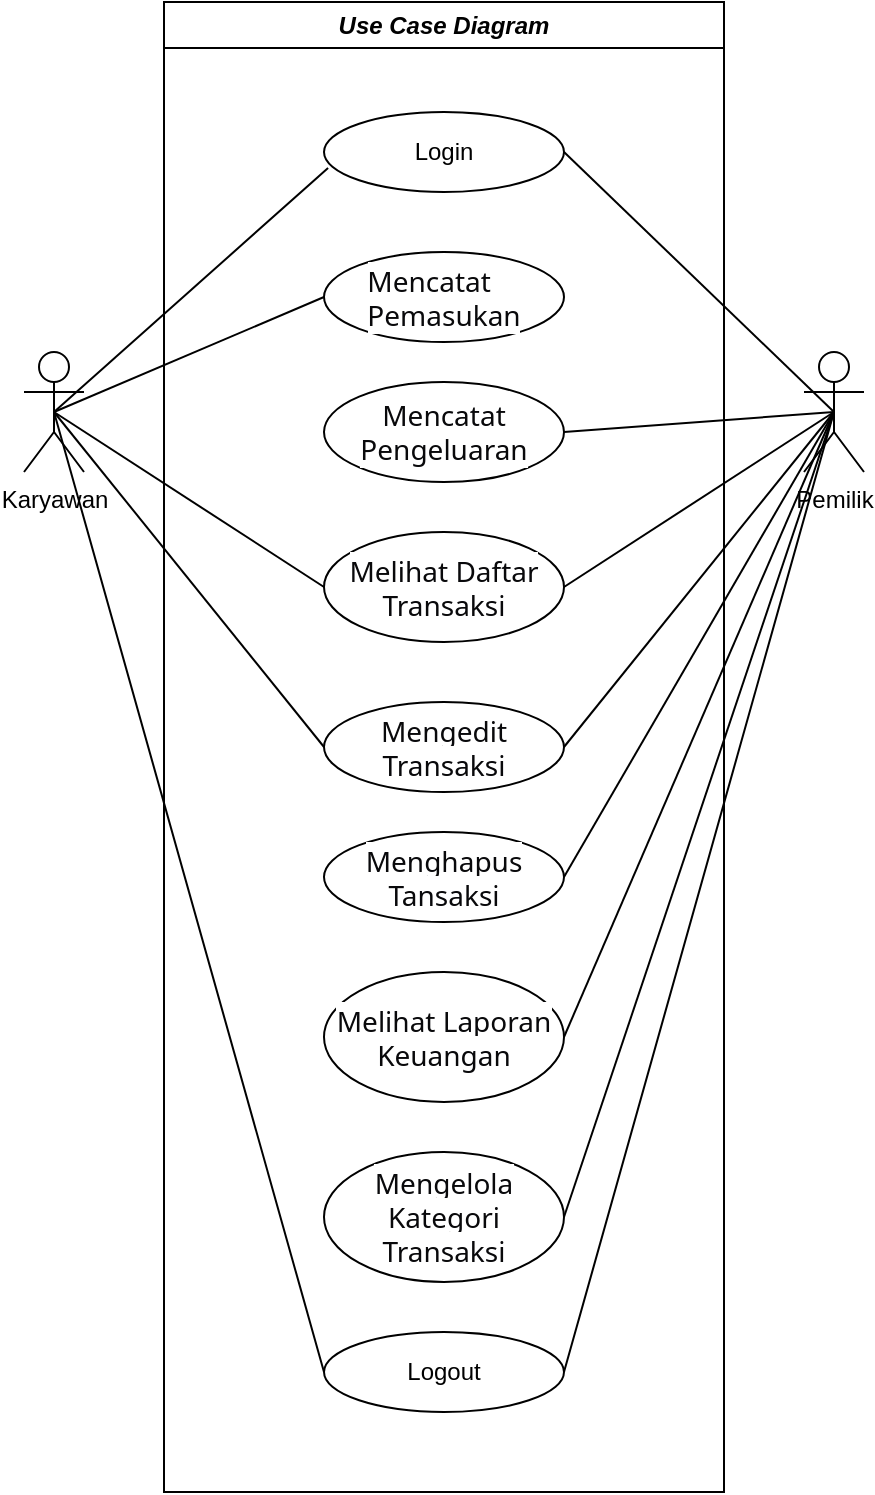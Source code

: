 <mxfile version="26.2.15" pages="2">
  <diagram name="Use Case" id="-Ouxz08pKRJPmLthxf09">
    <mxGraphModel dx="1426" dy="824" grid="1" gridSize="10" guides="1" tooltips="1" connect="1" arrows="1" fold="1" page="1" pageScale="1" pageWidth="850" pageHeight="1100" math="0" shadow="0">
      <root>
        <mxCell id="0" />
        <mxCell id="1" parent="0" />
        <mxCell id="-CIsHNdacfX2C-PG1zb3-10" style="rounded=0;orthogonalLoop=1;jettySize=auto;html=1;exitX=0.5;exitY=0.5;exitDx=0;exitDy=0;exitPerimeter=0;entryX=1;entryY=0.5;entryDx=0;entryDy=0;endArrow=none;startFill=0;" parent="1" source="-CIsHNdacfX2C-PG1zb3-1" target="-CIsHNdacfX2C-PG1zb3-4" edge="1">
          <mxGeometry relative="1" as="geometry" />
        </mxCell>
        <mxCell id="-CIsHNdacfX2C-PG1zb3-12" style="rounded=0;orthogonalLoop=1;jettySize=auto;html=1;exitX=0.5;exitY=0.5;exitDx=0;exitDy=0;exitPerimeter=0;entryX=1;entryY=0.5;entryDx=0;entryDy=0;endArrow=none;startFill=0;" parent="1" source="-CIsHNdacfX2C-PG1zb3-1" target="-CIsHNdacfX2C-PG1zb3-6" edge="1">
          <mxGeometry relative="1" as="geometry" />
        </mxCell>
        <mxCell id="-CIsHNdacfX2C-PG1zb3-14" style="rounded=0;orthogonalLoop=1;jettySize=auto;html=1;exitX=0.5;exitY=0.5;exitDx=0;exitDy=0;exitPerimeter=0;entryX=1;entryY=0.5;entryDx=0;entryDy=0;endArrow=none;startFill=0;" parent="1" source="-CIsHNdacfX2C-PG1zb3-1" target="-CIsHNdacfX2C-PG1zb3-7" edge="1">
          <mxGeometry relative="1" as="geometry" />
        </mxCell>
        <mxCell id="-CIsHNdacfX2C-PG1zb3-15" style="rounded=0;orthogonalLoop=1;jettySize=auto;html=1;exitX=0.5;exitY=0.5;exitDx=0;exitDy=0;exitPerimeter=0;entryX=1;entryY=0.5;entryDx=0;entryDy=0;endArrow=none;startFill=0;" parent="1" source="-CIsHNdacfX2C-PG1zb3-1" target="-CIsHNdacfX2C-PG1zb3-8" edge="1">
          <mxGeometry relative="1" as="geometry" />
        </mxCell>
        <mxCell id="Gt93a6rZ0JLYMfrSo-Wk-1" style="rounded=0;orthogonalLoop=1;jettySize=auto;html=1;exitX=0.5;exitY=0.5;exitDx=0;exitDy=0;exitPerimeter=0;entryX=1;entryY=0.5;entryDx=0;entryDy=0;endArrow=none;startFill=0;" edge="1" parent="1" source="-CIsHNdacfX2C-PG1zb3-1" target="rDdpRKm8MzPnryCLPahQ-2">
          <mxGeometry relative="1" as="geometry" />
        </mxCell>
        <mxCell id="Gt93a6rZ0JLYMfrSo-Wk-2" style="rounded=0;orthogonalLoop=1;jettySize=auto;html=1;exitX=0.5;exitY=0.5;exitDx=0;exitDy=0;exitPerimeter=0;entryX=1;entryY=0.5;entryDx=0;entryDy=0;endArrow=none;startFill=0;" edge="1" parent="1" source="-CIsHNdacfX2C-PG1zb3-1" target="rDdpRKm8MzPnryCLPahQ-3">
          <mxGeometry relative="1" as="geometry" />
        </mxCell>
        <mxCell id="Gt93a6rZ0JLYMfrSo-Wk-3" style="rounded=0;orthogonalLoop=1;jettySize=auto;html=1;exitX=0.5;exitY=0.5;exitDx=0;exitDy=0;exitPerimeter=0;entryX=1;entryY=0.5;entryDx=0;entryDy=0;endArrow=none;startFill=0;" edge="1" parent="1" source="-CIsHNdacfX2C-PG1zb3-1" target="rDdpRKm8MzPnryCLPahQ-5">
          <mxGeometry relative="1" as="geometry" />
        </mxCell>
        <mxCell id="Gt93a6rZ0JLYMfrSo-Wk-5" style="rounded=0;orthogonalLoop=1;jettySize=auto;html=1;exitX=0.5;exitY=0.5;exitDx=0;exitDy=0;exitPerimeter=0;entryX=1;entryY=0.5;entryDx=0;entryDy=0;endArrow=none;startFill=0;" edge="1" parent="1" source="-CIsHNdacfX2C-PG1zb3-1" target="rDdpRKm8MzPnryCLPahQ-1">
          <mxGeometry relative="1" as="geometry" />
        </mxCell>
        <mxCell id="-CIsHNdacfX2C-PG1zb3-1" value="Pemilik" style="shape=umlActor;verticalLabelPosition=bottom;verticalAlign=top;html=1;outlineConnect=0;" parent="1" vertex="1">
          <mxGeometry x="560" y="230" width="30" height="60" as="geometry" />
        </mxCell>
        <mxCell id="-CIsHNdacfX2C-PG1zb3-11" style="rounded=0;orthogonalLoop=1;jettySize=auto;html=1;exitX=0.5;exitY=0.5;exitDx=0;exitDy=0;exitPerimeter=0;entryX=0;entryY=0.5;entryDx=0;entryDy=0;endArrow=none;startFill=0;" parent="1" source="-CIsHNdacfX2C-PG1zb3-3" target="-CIsHNdacfX2C-PG1zb3-5" edge="1">
          <mxGeometry relative="1" as="geometry" />
        </mxCell>
        <mxCell id="-CIsHNdacfX2C-PG1zb3-13" style="rounded=0;orthogonalLoop=1;jettySize=auto;html=1;exitX=0.5;exitY=0.5;exitDx=0;exitDy=0;exitPerimeter=0;entryX=0;entryY=0.5;entryDx=0;entryDy=0;endArrow=none;startFill=0;" parent="1" source="-CIsHNdacfX2C-PG1zb3-3" target="-CIsHNdacfX2C-PG1zb3-7" edge="1">
          <mxGeometry relative="1" as="geometry" />
        </mxCell>
        <mxCell id="-CIsHNdacfX2C-PG1zb3-16" style="rounded=0;orthogonalLoop=1;jettySize=auto;html=1;exitX=0.5;exitY=0.5;exitDx=0;exitDy=0;exitPerimeter=0;entryX=0;entryY=0.5;entryDx=0;entryDy=0;endArrow=none;startFill=0;" parent="1" source="-CIsHNdacfX2C-PG1zb3-3" target="-CIsHNdacfX2C-PG1zb3-8" edge="1">
          <mxGeometry relative="1" as="geometry" />
        </mxCell>
        <mxCell id="Gt93a6rZ0JLYMfrSo-Wk-4" style="rounded=0;orthogonalLoop=1;jettySize=auto;html=1;exitX=0.5;exitY=0.5;exitDx=0;exitDy=0;exitPerimeter=0;entryX=0;entryY=0.5;entryDx=0;entryDy=0;endArrow=none;startFill=0;" edge="1" parent="1" source="-CIsHNdacfX2C-PG1zb3-3" target="rDdpRKm8MzPnryCLPahQ-5">
          <mxGeometry relative="1" as="geometry" />
        </mxCell>
        <mxCell id="-CIsHNdacfX2C-PG1zb3-3" value="Karyawan" style="shape=umlActor;verticalLabelPosition=bottom;verticalAlign=top;html=1;outlineConnect=0;" parent="1" vertex="1">
          <mxGeometry x="170" y="230" width="30" height="60" as="geometry" />
        </mxCell>
        <mxCell id="-CIsHNdacfX2C-PG1zb3-9" style="rounded=0;orthogonalLoop=1;jettySize=auto;html=1;exitX=0.5;exitY=0.5;exitDx=0;exitDy=0;exitPerimeter=0;entryX=0.017;entryY=0.7;entryDx=0;entryDy=0;entryPerimeter=0;endArrow=none;startFill=0;" parent="1" source="-CIsHNdacfX2C-PG1zb3-3" target="-CIsHNdacfX2C-PG1zb3-4" edge="1">
          <mxGeometry relative="1" as="geometry" />
        </mxCell>
        <mxCell id="-CIsHNdacfX2C-PG1zb3-18" value="&lt;i&gt;Use Case Diagram&lt;/i&gt;" style="swimlane;whiteSpace=wrap;html=1;" parent="1" vertex="1">
          <mxGeometry x="240" y="55" width="280" height="745" as="geometry" />
        </mxCell>
        <mxCell id="-CIsHNdacfX2C-PG1zb3-4" value="Login" style="ellipse;whiteSpace=wrap;html=1;" parent="-CIsHNdacfX2C-PG1zb3-18" vertex="1">
          <mxGeometry x="80" y="55" width="120" height="40" as="geometry" />
        </mxCell>
        <mxCell id="-CIsHNdacfX2C-PG1zb3-5" value="&lt;div style=&quot;text-align: start;&quot;&gt;&lt;font face=&quot;__Inter_d65c78, __Inter_Fallback_d65c78, ui-sans-serif, system-ui, sans-serif, Apple Color Emoji, Segoe UI Emoji, Segoe UI Symbol, Noto Color Emoji&quot; color=&quot;#09090b&quot;&gt;&lt;span style=&quot;font-size: 14px; text-wrap-mode: nowrap; background-color: rgb(255, 255, 255);&quot;&gt;Mencatat&lt;/span&gt;&lt;/font&gt;&lt;/div&gt;&lt;div style=&quot;text-align: start;&quot;&gt;&lt;font face=&quot;__Inter_d65c78, __Inter_Fallback_d65c78, ui-sans-serif, system-ui, sans-serif, Apple Color Emoji, Segoe UI Emoji, Segoe UI Symbol, Noto Color Emoji&quot; color=&quot;#09090b&quot;&gt;&lt;span style=&quot;font-size: 14px; text-wrap-mode: nowrap; background-color: rgb(255, 255, 255);&quot;&gt;Pemasukan&lt;/span&gt;&lt;/font&gt;&lt;/div&gt;" style="ellipse;whiteSpace=wrap;html=1;" parent="-CIsHNdacfX2C-PG1zb3-18" vertex="1">
          <mxGeometry x="80" y="125" width="120" height="45" as="geometry" />
        </mxCell>
        <mxCell id="-CIsHNdacfX2C-PG1zb3-7" value="&lt;span style=&quot;color: rgb(9, 9, 11); font-family: __Inter_d65c78, __Inter_Fallback_d65c78, ui-sans-serif, system-ui, sans-serif, &amp;quot;Apple Color Emoji&amp;quot;, &amp;quot;Segoe UI Emoji&amp;quot;, &amp;quot;Segoe UI Symbol&amp;quot;, &amp;quot;Noto Color Emoji&amp;quot;; font-size: 14px; text-align: start; text-wrap-mode: nowrap; background-color: rgb(255, 255, 255);&quot;&gt;Melihat Daftar&lt;/span&gt;&lt;div&gt;&lt;span style=&quot;color: rgb(9, 9, 11); font-family: __Inter_d65c78, __Inter_Fallback_d65c78, ui-sans-serif, system-ui, sans-serif, &amp;quot;Apple Color Emoji&amp;quot;, &amp;quot;Segoe UI Emoji&amp;quot;, &amp;quot;Segoe UI Symbol&amp;quot;, &amp;quot;Noto Color Emoji&amp;quot;; font-size: 14px; text-align: start; text-wrap-mode: nowrap; background-color: rgb(255, 255, 255);&quot;&gt;Transaksi&lt;/span&gt;&lt;/div&gt;" style="ellipse;whiteSpace=wrap;html=1;" parent="-CIsHNdacfX2C-PG1zb3-18" vertex="1">
          <mxGeometry x="80" y="265" width="120" height="55" as="geometry" />
        </mxCell>
        <mxCell id="-CIsHNdacfX2C-PG1zb3-6" value="&lt;span style=&quot;color: rgb(9, 9, 11); font-family: __Inter_d65c78, __Inter_Fallback_d65c78, ui-sans-serif, system-ui, sans-serif, &amp;quot;Apple Color Emoji&amp;quot;, &amp;quot;Segoe UI Emoji&amp;quot;, &amp;quot;Segoe UI Symbol&amp;quot;, &amp;quot;Noto Color Emoji&amp;quot;; font-size: 14px; text-align: start; text-wrap-mode: nowrap; background-color: rgb(255, 255, 255);&quot;&gt;Mencatat&lt;/span&gt;&lt;div&gt;&lt;span style=&quot;color: rgb(9, 9, 11); font-family: __Inter_d65c78, __Inter_Fallback_d65c78, ui-sans-serif, system-ui, sans-serif, &amp;quot;Apple Color Emoji&amp;quot;, &amp;quot;Segoe UI Emoji&amp;quot;, &amp;quot;Segoe UI Symbol&amp;quot;, &amp;quot;Noto Color Emoji&amp;quot;; font-size: 14px; text-align: start; text-wrap-mode: nowrap; background-color: rgb(255, 255, 255);&quot;&gt;Pengeluaran&lt;/span&gt;&lt;/div&gt;" style="ellipse;whiteSpace=wrap;html=1;" parent="-CIsHNdacfX2C-PG1zb3-18" vertex="1">
          <mxGeometry x="80" y="190" width="120" height="50" as="geometry" />
        </mxCell>
        <mxCell id="-CIsHNdacfX2C-PG1zb3-8" value="&lt;span style=&quot;color: rgb(9, 9, 11); font-family: __Inter_d65c78, __Inter_Fallback_d65c78, ui-sans-serif, system-ui, sans-serif, &amp;quot;Apple Color Emoji&amp;quot;, &amp;quot;Segoe UI Emoji&amp;quot;, &amp;quot;Segoe UI Symbol&amp;quot;, &amp;quot;Noto Color Emoji&amp;quot;; font-size: 14px; text-align: start; text-wrap-mode: nowrap; background-color: light-dark(#ffffff, var(--ge-dark-color, #121212));&quot;&gt;Mengedit&lt;/span&gt;&lt;div&gt;&lt;span style=&quot;color: rgb(9, 9, 11); font-family: __Inter_d65c78, __Inter_Fallback_d65c78, ui-sans-serif, system-ui, sans-serif, &amp;quot;Apple Color Emoji&amp;quot;, &amp;quot;Segoe UI Emoji&amp;quot;, &amp;quot;Segoe UI Symbol&amp;quot;, &amp;quot;Noto Color Emoji&amp;quot;; font-size: 14px; text-align: start; text-wrap-mode: nowrap; background-color: light-dark(#ffffff, var(--ge-dark-color, #121212));&quot;&gt;Transaksi&lt;/span&gt;&lt;/div&gt;" style="ellipse;whiteSpace=wrap;html=1;" parent="-CIsHNdacfX2C-PG1zb3-18" vertex="1">
          <mxGeometry x="80" y="350" width="120" height="45" as="geometry" />
        </mxCell>
        <mxCell id="rDdpRKm8MzPnryCLPahQ-1" value="&lt;div style=&quot;&quot;&gt;&lt;font face=&quot;__Inter_d65c78, __Inter_Fallback_d65c78, ui-sans-serif, system-ui, sans-serif, Apple Color Emoji, Segoe UI Emoji, Segoe UI Symbol, Noto Color Emoji&quot; color=&quot;#09090b&quot;&gt;&lt;span style=&quot;font-size: 14px; text-wrap-mode: nowrap; background-color: light-dark(#ffffff, var(--ge-dark-color, #121212));&quot;&gt;Menghapus&lt;/span&gt;&lt;/font&gt;&lt;/div&gt;&lt;div style=&quot;&quot;&gt;&lt;font face=&quot;__Inter_d65c78, __Inter_Fallback_d65c78, ui-sans-serif, system-ui, sans-serif, Apple Color Emoji, Segoe UI Emoji, Segoe UI Symbol, Noto Color Emoji&quot; color=&quot;#09090b&quot;&gt;&lt;span style=&quot;font-size: 14px; text-wrap-mode: nowrap; background-color: light-dark(#ffffff, var(--ge-dark-color, #121212));&quot;&gt;Tansaksi&lt;/span&gt;&lt;/font&gt;&lt;/div&gt;" style="ellipse;whiteSpace=wrap;html=1;align=center;" parent="-CIsHNdacfX2C-PG1zb3-18" vertex="1">
          <mxGeometry x="80" y="415" width="120" height="45" as="geometry" />
        </mxCell>
        <mxCell id="rDdpRKm8MzPnryCLPahQ-2" value="&lt;div style=&quot;&quot;&gt;&lt;font face=&quot;__Inter_d65c78, __Inter_Fallback_d65c78, ui-sans-serif, system-ui, sans-serif, Apple Color Emoji, Segoe UI Emoji, Segoe UI Symbol, Noto Color Emoji&quot; color=&quot;#09090b&quot;&gt;&lt;span style=&quot;font-size: 14px; text-wrap-mode: nowrap; background-color: light-dark(#ffffff, var(--ge-dark-color, #121212));&quot;&gt;Melihat Laporan&lt;/span&gt;&lt;/font&gt;&lt;/div&gt;&lt;div style=&quot;&quot;&gt;&lt;font face=&quot;__Inter_d65c78, __Inter_Fallback_d65c78, ui-sans-serif, system-ui, sans-serif, Apple Color Emoji, Segoe UI Emoji, Segoe UI Symbol, Noto Color Emoji&quot; color=&quot;#09090b&quot;&gt;&lt;span style=&quot;font-size: 14px; text-wrap-mode: nowrap; background-color: light-dark(#ffffff, var(--ge-dark-color, #121212));&quot;&gt;Keuangan&lt;/span&gt;&lt;/font&gt;&lt;/div&gt;" style="ellipse;whiteSpace=wrap;html=1;align=center;" parent="-CIsHNdacfX2C-PG1zb3-18" vertex="1">
          <mxGeometry x="80" y="485" width="120" height="65" as="geometry" />
        </mxCell>
        <mxCell id="rDdpRKm8MzPnryCLPahQ-3" value="&lt;font face=&quot;__Inter_d65c78, __Inter_Fallback_d65c78, ui-sans-serif, system-ui, sans-serif, Apple Color Emoji, Segoe UI Emoji, Segoe UI Symbol, Noto Color Emoji&quot; color=&quot;#09090b&quot;&gt;&lt;span style=&quot;font-size: 14px; text-wrap-mode: nowrap; background-color: light-dark(#ffffff, var(--ge-dark-color, #121212));&quot;&gt;Mengelola Kategori&lt;/span&gt;&lt;/font&gt;&lt;div&gt;&lt;font face=&quot;__Inter_d65c78, __Inter_Fallback_d65c78, ui-sans-serif, system-ui, sans-serif, Apple Color Emoji, Segoe UI Emoji, Segoe UI Symbol, Noto Color Emoji&quot; color=&quot;#09090b&quot;&gt;&lt;span style=&quot;font-size: 14px; text-wrap-mode: nowrap; background-color: light-dark(#ffffff, var(--ge-dark-color, #121212));&quot;&gt;Transaksi&lt;/span&gt;&lt;/font&gt;&lt;/div&gt;" style="ellipse;whiteSpace=wrap;html=1;align=center;" parent="-CIsHNdacfX2C-PG1zb3-18" vertex="1">
          <mxGeometry x="80" y="575" width="120" height="65" as="geometry" />
        </mxCell>
        <mxCell id="rDdpRKm8MzPnryCLPahQ-5" value="Logout" style="ellipse;whiteSpace=wrap;html=1;" parent="-CIsHNdacfX2C-PG1zb3-18" vertex="1">
          <mxGeometry x="80" y="665" width="120" height="40" as="geometry" />
        </mxCell>
      </root>
    </mxGraphModel>
  </diagram>
  <diagram id="U8vwI0CPwjGF03lacdFP" name="Class Diagram">
    <mxGraphModel dx="3378" dy="969" grid="1" gridSize="10" guides="1" tooltips="1" connect="1" arrows="1" fold="1" page="1" pageScale="1" pageWidth="850" pageHeight="1100" math="0" shadow="0">
      <root>
        <mxCell id="0" />
        <mxCell id="1" parent="0" />
        <mxCell id="N9J1Cjl4YSz3q8Sh-UzR-68" value="User" style="shape=table;startSize=30;container=1;collapsible=1;childLayout=tableLayout;fixedRows=1;rowLines=0;fontStyle=1;align=center;resizeLast=1;" parent="1" vertex="1">
          <mxGeometry x="-820" y="170" width="310" height="150" as="geometry" />
        </mxCell>
        <mxCell id="N9J1Cjl4YSz3q8Sh-UzR-69" value="" style="shape=tableRow;horizontal=0;startSize=0;swimlaneHead=0;swimlaneBody=0;fillColor=none;collapsible=0;dropTarget=0;points=[[0,0.5],[1,0.5]];portConstraint=eastwest;strokeColor=inherit;top=0;left=0;right=0;bottom=1;" parent="N9J1Cjl4YSz3q8Sh-UzR-68" vertex="1">
          <mxGeometry y="30" width="310" height="30" as="geometry" />
        </mxCell>
        <mxCell id="N9J1Cjl4YSz3q8Sh-UzR-70" value="PK" style="shape=partialRectangle;overflow=hidden;connectable=0;fillColor=none;strokeColor=inherit;top=0;left=0;bottom=0;right=0;fontStyle=1;" parent="N9J1Cjl4YSz3q8Sh-UzR-69" vertex="1">
          <mxGeometry width="30" height="30" as="geometry">
            <mxRectangle width="30" height="30" as="alternateBounds" />
          </mxGeometry>
        </mxCell>
        <mxCell id="N9J1Cjl4YSz3q8Sh-UzR-71" value="id INT AUTO_INCREMENT " style="shape=partialRectangle;overflow=hidden;connectable=0;fillColor=none;align=left;strokeColor=inherit;top=0;left=0;bottom=0;right=0;spacingLeft=6;fontStyle=5;" parent="N9J1Cjl4YSz3q8Sh-UzR-69" vertex="1">
          <mxGeometry x="30" width="280" height="30" as="geometry">
            <mxRectangle width="280" height="30" as="alternateBounds" />
          </mxGeometry>
        </mxCell>
        <mxCell id="N9J1Cjl4YSz3q8Sh-UzR-72" value="" style="shape=tableRow;horizontal=0;startSize=0;swimlaneHead=0;swimlaneBody=0;fillColor=none;collapsible=0;dropTarget=0;points=[[0,0.5],[1,0.5]];portConstraint=eastwest;strokeColor=inherit;top=0;left=0;right=0;bottom=0;" parent="N9J1Cjl4YSz3q8Sh-UzR-68" vertex="1">
          <mxGeometry y="60" width="310" height="30" as="geometry" />
        </mxCell>
        <mxCell id="N9J1Cjl4YSz3q8Sh-UzR-73" value="" style="shape=partialRectangle;overflow=hidden;connectable=0;fillColor=none;strokeColor=inherit;top=0;left=0;bottom=0;right=0;" parent="N9J1Cjl4YSz3q8Sh-UzR-72" vertex="1">
          <mxGeometry width="30" height="30" as="geometry">
            <mxRectangle width="30" height="30" as="alternateBounds" />
          </mxGeometry>
        </mxCell>
        <mxCell id="N9J1Cjl4YSz3q8Sh-UzR-74" value="username VARCHAR(50) NOT NULL UNIQUE" style="shape=partialRectangle;overflow=hidden;connectable=0;fillColor=none;align=left;strokeColor=inherit;top=0;left=0;bottom=0;right=0;spacingLeft=6;" parent="N9J1Cjl4YSz3q8Sh-UzR-72" vertex="1">
          <mxGeometry x="30" width="280" height="30" as="geometry">
            <mxRectangle width="280" height="30" as="alternateBounds" />
          </mxGeometry>
        </mxCell>
        <mxCell id="N9J1Cjl4YSz3q8Sh-UzR-75" value="" style="shape=tableRow;horizontal=0;startSize=0;swimlaneHead=0;swimlaneBody=0;fillColor=none;collapsible=0;dropTarget=0;points=[[0,0.5],[1,0.5]];portConstraint=eastwest;strokeColor=inherit;top=0;left=0;right=0;bottom=0;" parent="N9J1Cjl4YSz3q8Sh-UzR-68" vertex="1">
          <mxGeometry y="90" width="310" height="30" as="geometry" />
        </mxCell>
        <mxCell id="N9J1Cjl4YSz3q8Sh-UzR-76" value="" style="shape=partialRectangle;overflow=hidden;connectable=0;fillColor=none;strokeColor=inherit;top=0;left=0;bottom=0;right=0;" parent="N9J1Cjl4YSz3q8Sh-UzR-75" vertex="1">
          <mxGeometry width="30" height="30" as="geometry">
            <mxRectangle width="30" height="30" as="alternateBounds" />
          </mxGeometry>
        </mxCell>
        <mxCell id="N9J1Cjl4YSz3q8Sh-UzR-77" value="password VARCHAR(255) NOT NULL" style="shape=partialRectangle;overflow=hidden;connectable=0;fillColor=none;align=left;strokeColor=inherit;top=0;left=0;bottom=0;right=0;spacingLeft=6;" parent="N9J1Cjl4YSz3q8Sh-UzR-75" vertex="1">
          <mxGeometry x="30" width="280" height="30" as="geometry">
            <mxRectangle width="280" height="30" as="alternateBounds" />
          </mxGeometry>
        </mxCell>
        <mxCell id="N9J1Cjl4YSz3q8Sh-UzR-78" value="" style="shape=tableRow;horizontal=0;startSize=0;swimlaneHead=0;swimlaneBody=0;fillColor=none;collapsible=0;dropTarget=0;points=[[0,0.5],[1,0.5]];portConstraint=eastwest;strokeColor=inherit;top=0;left=0;right=0;bottom=0;" parent="N9J1Cjl4YSz3q8Sh-UzR-68" vertex="1">
          <mxGeometry y="120" width="310" height="30" as="geometry" />
        </mxCell>
        <mxCell id="N9J1Cjl4YSz3q8Sh-UzR-79" value="" style="shape=partialRectangle;overflow=hidden;connectable=0;fillColor=none;strokeColor=inherit;top=0;left=0;bottom=0;right=0;" parent="N9J1Cjl4YSz3q8Sh-UzR-78" vertex="1">
          <mxGeometry width="30" height="30" as="geometry">
            <mxRectangle width="30" height="30" as="alternateBounds" />
          </mxGeometry>
        </mxCell>
        <mxCell id="N9J1Cjl4YSz3q8Sh-UzR-80" value="role ENUM(&#39;pemilik&#39;, &#39;karyawan&#39;) NOT NULL" style="shape=partialRectangle;overflow=hidden;connectable=0;fillColor=none;align=left;strokeColor=inherit;top=0;left=0;bottom=0;right=0;spacingLeft=6;" parent="N9J1Cjl4YSz3q8Sh-UzR-78" vertex="1">
          <mxGeometry x="30" width="280" height="30" as="geometry">
            <mxRectangle width="280" height="30" as="alternateBounds" />
          </mxGeometry>
        </mxCell>
        <mxCell id="N9J1Cjl4YSz3q8Sh-UzR-81" value="Transaction" style="shape=table;startSize=30;container=1;collapsible=1;childLayout=tableLayout;fixedRows=1;rowLines=0;fontStyle=1;align=center;resizeLast=1;" parent="1" vertex="1">
          <mxGeometry x="-390" y="170" width="320" height="280" as="geometry" />
        </mxCell>
        <mxCell id="N9J1Cjl4YSz3q8Sh-UzR-82" value="" style="shape=tableRow;horizontal=0;startSize=0;swimlaneHead=0;swimlaneBody=0;fillColor=none;collapsible=0;dropTarget=0;points=[[0,0.5],[1,0.5]];portConstraint=eastwest;strokeColor=inherit;top=0;left=0;right=0;bottom=1;" parent="N9J1Cjl4YSz3q8Sh-UzR-81" vertex="1">
          <mxGeometry y="30" width="320" height="30" as="geometry" />
        </mxCell>
        <mxCell id="N9J1Cjl4YSz3q8Sh-UzR-83" value="PK" style="shape=partialRectangle;overflow=hidden;connectable=0;fillColor=none;strokeColor=inherit;top=0;left=0;bottom=0;right=0;fontStyle=1;" parent="N9J1Cjl4YSz3q8Sh-UzR-82" vertex="1">
          <mxGeometry width="30" height="30" as="geometry">
            <mxRectangle width="30" height="30" as="alternateBounds" />
          </mxGeometry>
        </mxCell>
        <mxCell id="N9J1Cjl4YSz3q8Sh-UzR-84" value="id INT AUTO_INCREMENT " style="shape=partialRectangle;overflow=hidden;connectable=0;fillColor=none;align=left;strokeColor=inherit;top=0;left=0;bottom=0;right=0;spacingLeft=6;fontStyle=5;" parent="N9J1Cjl4YSz3q8Sh-UzR-82" vertex="1">
          <mxGeometry x="30" width="290" height="30" as="geometry">
            <mxRectangle width="290" height="30" as="alternateBounds" />
          </mxGeometry>
        </mxCell>
        <mxCell id="N9J1Cjl4YSz3q8Sh-UzR-85" value="" style="shape=tableRow;horizontal=0;startSize=0;swimlaneHead=0;swimlaneBody=0;fillColor=none;collapsible=0;dropTarget=0;points=[[0,0.5],[1,0.5]];portConstraint=eastwest;strokeColor=inherit;top=0;left=0;right=0;bottom=0;" parent="N9J1Cjl4YSz3q8Sh-UzR-81" vertex="1">
          <mxGeometry y="60" width="320" height="40" as="geometry" />
        </mxCell>
        <mxCell id="N9J1Cjl4YSz3q8Sh-UzR-86" value="" style="shape=partialRectangle;overflow=hidden;connectable=0;fillColor=none;strokeColor=inherit;top=0;left=0;bottom=0;right=0;" parent="N9J1Cjl4YSz3q8Sh-UzR-85" vertex="1">
          <mxGeometry width="30" height="40" as="geometry">
            <mxRectangle width="30" height="40" as="alternateBounds" />
          </mxGeometry>
        </mxCell>
        <mxCell id="N9J1Cjl4YSz3q8Sh-UzR-87" value="date DATE NOT NULL" style="shape=partialRectangle;overflow=hidden;connectable=0;fillColor=none;align=left;strokeColor=inherit;top=0;left=0;bottom=0;right=0;spacingLeft=6;" parent="N9J1Cjl4YSz3q8Sh-UzR-85" vertex="1">
          <mxGeometry x="30" width="290" height="40" as="geometry">
            <mxRectangle width="290" height="40" as="alternateBounds" />
          </mxGeometry>
        </mxCell>
        <mxCell id="N9J1Cjl4YSz3q8Sh-UzR-88" value="" style="shape=tableRow;horizontal=0;startSize=0;swimlaneHead=0;swimlaneBody=0;fillColor=none;collapsible=0;dropTarget=0;points=[[0,0.5],[1,0.5]];portConstraint=eastwest;strokeColor=inherit;top=0;left=0;right=0;bottom=0;" parent="N9J1Cjl4YSz3q8Sh-UzR-81" vertex="1">
          <mxGeometry y="100" width="320" height="30" as="geometry" />
        </mxCell>
        <mxCell id="N9J1Cjl4YSz3q8Sh-UzR-89" value="" style="shape=partialRectangle;overflow=hidden;connectable=0;fillColor=none;strokeColor=inherit;top=0;left=0;bottom=0;right=0;" parent="N9J1Cjl4YSz3q8Sh-UzR-88" vertex="1">
          <mxGeometry width="30" height="30" as="geometry">
            <mxRectangle width="30" height="30" as="alternateBounds" />
          </mxGeometry>
        </mxCell>
        <mxCell id="N9J1Cjl4YSz3q8Sh-UzR-90" value="type ENUM(&#39;pemasukan&#39;, &#39;pengeluaran&#39;) NOT NULL" style="shape=partialRectangle;overflow=hidden;connectable=0;fillColor=none;align=left;strokeColor=inherit;top=0;left=0;bottom=0;right=0;spacingLeft=6;" parent="N9J1Cjl4YSz3q8Sh-UzR-88" vertex="1">
          <mxGeometry x="30" width="290" height="30" as="geometry">
            <mxRectangle width="290" height="30" as="alternateBounds" />
          </mxGeometry>
        </mxCell>
        <mxCell id="N9J1Cjl4YSz3q8Sh-UzR-91" value="" style="shape=tableRow;horizontal=0;startSize=0;swimlaneHead=0;swimlaneBody=0;fillColor=none;collapsible=0;dropTarget=0;points=[[0,0.5],[1,0.5]];portConstraint=eastwest;strokeColor=inherit;top=0;left=0;right=0;bottom=0;" parent="N9J1Cjl4YSz3q8Sh-UzR-81" vertex="1">
          <mxGeometry y="130" width="320" height="30" as="geometry" />
        </mxCell>
        <mxCell id="N9J1Cjl4YSz3q8Sh-UzR-92" value="" style="shape=partialRectangle;overflow=hidden;connectable=0;fillColor=none;strokeColor=inherit;top=0;left=0;bottom=0;right=0;" parent="N9J1Cjl4YSz3q8Sh-UzR-91" vertex="1">
          <mxGeometry width="30" height="30" as="geometry">
            <mxRectangle width="30" height="30" as="alternateBounds" />
          </mxGeometry>
        </mxCell>
        <mxCell id="N9J1Cjl4YSz3q8Sh-UzR-93" value="amount DECIMAL(10, 2) NOT NULL" style="shape=partialRectangle;overflow=hidden;connectable=0;fillColor=none;align=left;strokeColor=inherit;top=0;left=0;bottom=0;right=0;spacingLeft=6;" parent="N9J1Cjl4YSz3q8Sh-UzR-91" vertex="1">
          <mxGeometry x="30" width="290" height="30" as="geometry">
            <mxRectangle width="290" height="30" as="alternateBounds" />
          </mxGeometry>
        </mxCell>
        <mxCell id="N9J1Cjl4YSz3q8Sh-UzR-94" value="" style="shape=tableRow;horizontal=0;startSize=0;swimlaneHead=0;swimlaneBody=0;fillColor=none;collapsible=0;dropTarget=0;points=[[0,0.5],[1,0.5]];portConstraint=eastwest;strokeColor=inherit;top=0;left=0;right=0;bottom=0;" parent="N9J1Cjl4YSz3q8Sh-UzR-81" vertex="1">
          <mxGeometry y="160" width="320" height="30" as="geometry" />
        </mxCell>
        <mxCell id="N9J1Cjl4YSz3q8Sh-UzR-95" value="" style="shape=partialRectangle;overflow=hidden;connectable=0;fillColor=none;strokeColor=inherit;top=0;left=0;bottom=0;right=0;" parent="N9J1Cjl4YSz3q8Sh-UzR-94" vertex="1">
          <mxGeometry width="30" height="30" as="geometry">
            <mxRectangle width="30" height="30" as="alternateBounds" />
          </mxGeometry>
        </mxCell>
        <mxCell id="N9J1Cjl4YSz3q8Sh-UzR-96" value="category VARCHAR(50) NOT NULL" style="shape=partialRectangle;overflow=hidden;connectable=0;fillColor=none;align=left;strokeColor=inherit;top=0;left=0;bottom=0;right=0;spacingLeft=6;" parent="N9J1Cjl4YSz3q8Sh-UzR-94" vertex="1">
          <mxGeometry x="30" width="290" height="30" as="geometry">
            <mxRectangle width="290" height="30" as="alternateBounds" />
          </mxGeometry>
        </mxCell>
        <mxCell id="N9J1Cjl4YSz3q8Sh-UzR-97" value="" style="shape=tableRow;horizontal=0;startSize=0;swimlaneHead=0;swimlaneBody=0;fillColor=none;collapsible=0;dropTarget=0;points=[[0,0.5],[1,0.5]];portConstraint=eastwest;strokeColor=inherit;top=0;left=0;right=0;bottom=0;" parent="N9J1Cjl4YSz3q8Sh-UzR-81" vertex="1">
          <mxGeometry y="190" width="320" height="30" as="geometry" />
        </mxCell>
        <mxCell id="N9J1Cjl4YSz3q8Sh-UzR-98" value="" style="shape=partialRectangle;overflow=hidden;connectable=0;fillColor=none;strokeColor=inherit;top=0;left=0;bottom=0;right=0;" parent="N9J1Cjl4YSz3q8Sh-UzR-97" vertex="1">
          <mxGeometry width="30" height="30" as="geometry">
            <mxRectangle width="30" height="30" as="alternateBounds" />
          </mxGeometry>
        </mxCell>
        <mxCell id="N9J1Cjl4YSz3q8Sh-UzR-99" value="description TEXT" style="shape=partialRectangle;overflow=hidden;connectable=0;fillColor=none;align=left;strokeColor=inherit;top=0;left=0;bottom=0;right=0;spacingLeft=6;" parent="N9J1Cjl4YSz3q8Sh-UzR-97" vertex="1">
          <mxGeometry x="30" width="290" height="30" as="geometry">
            <mxRectangle width="290" height="30" as="alternateBounds" />
          </mxGeometry>
        </mxCell>
        <mxCell id="N9J1Cjl4YSz3q8Sh-UzR-100" value="" style="shape=tableRow;horizontal=0;startSize=0;swimlaneHead=0;swimlaneBody=0;fillColor=none;collapsible=0;dropTarget=0;points=[[0,0.5],[1,0.5]];portConstraint=eastwest;strokeColor=inherit;top=0;left=0;right=0;bottom=0;" parent="N9J1Cjl4YSz3q8Sh-UzR-81" vertex="1">
          <mxGeometry y="220" width="320" height="30" as="geometry" />
        </mxCell>
        <mxCell id="N9J1Cjl4YSz3q8Sh-UzR-101" value="" style="shape=partialRectangle;overflow=hidden;connectable=0;fillColor=none;strokeColor=inherit;top=0;left=0;bottom=0;right=0;" parent="N9J1Cjl4YSz3q8Sh-UzR-100" vertex="1">
          <mxGeometry width="30" height="30" as="geometry">
            <mxRectangle width="30" height="30" as="alternateBounds" />
          </mxGeometry>
        </mxCell>
        <mxCell id="N9J1Cjl4YSz3q8Sh-UzR-102" value="userId INT" style="shape=partialRectangle;overflow=hidden;connectable=0;fillColor=none;align=left;strokeColor=inherit;top=0;left=0;bottom=0;right=0;spacingLeft=6;" parent="N9J1Cjl4YSz3q8Sh-UzR-100" vertex="1">
          <mxGeometry x="30" width="290" height="30" as="geometry">
            <mxRectangle width="290" height="30" as="alternateBounds" />
          </mxGeometry>
        </mxCell>
        <mxCell id="N9J1Cjl4YSz3q8Sh-UzR-103" value="" style="shape=tableRow;horizontal=0;startSize=0;swimlaneHead=0;swimlaneBody=0;fillColor=none;collapsible=0;dropTarget=0;points=[[0,0.5],[1,0.5]];portConstraint=eastwest;strokeColor=inherit;top=0;left=0;right=0;bottom=0;" parent="N9J1Cjl4YSz3q8Sh-UzR-81" vertex="1">
          <mxGeometry y="250" width="320" height="30" as="geometry" />
        </mxCell>
        <mxCell id="N9J1Cjl4YSz3q8Sh-UzR-104" value="" style="shape=partialRectangle;overflow=hidden;connectable=0;fillColor=none;strokeColor=inherit;top=0;left=0;bottom=0;right=0;" parent="N9J1Cjl4YSz3q8Sh-UzR-103" vertex="1">
          <mxGeometry width="30" height="30" as="geometry">
            <mxRectangle width="30" height="30" as="alternateBounds" />
          </mxGeometry>
        </mxCell>
        <mxCell id="N9J1Cjl4YSz3q8Sh-UzR-105" value="FOREIGN KEY (userId) REFERENCES User(id) ON DELETE CASCADE" style="shape=partialRectangle;overflow=hidden;connectable=0;fillColor=none;align=left;strokeColor=inherit;top=0;left=0;bottom=0;right=0;spacingLeft=6;" parent="N9J1Cjl4YSz3q8Sh-UzR-103" vertex="1">
          <mxGeometry x="30" width="290" height="30" as="geometry">
            <mxRectangle width="290" height="30" as="alternateBounds" />
          </mxGeometry>
        </mxCell>
        <mxCell id="N9J1Cjl4YSz3q8Sh-UzR-106" value="Category" style="shape=table;startSize=30;container=1;collapsible=1;childLayout=tableLayout;fixedRows=1;rowLines=0;fontStyle=1;align=center;resizeLast=1;" parent="1" vertex="1">
          <mxGeometry x="-400" y="550" width="320" height="150" as="geometry" />
        </mxCell>
        <mxCell id="N9J1Cjl4YSz3q8Sh-UzR-107" value="" style="shape=tableRow;horizontal=0;startSize=0;swimlaneHead=0;swimlaneBody=0;fillColor=none;collapsible=0;dropTarget=0;points=[[0,0.5],[1,0.5]];portConstraint=eastwest;strokeColor=inherit;top=0;left=0;right=0;bottom=1;" parent="N9J1Cjl4YSz3q8Sh-UzR-106" vertex="1">
          <mxGeometry y="30" width="320" height="30" as="geometry" />
        </mxCell>
        <mxCell id="N9J1Cjl4YSz3q8Sh-UzR-108" value="PK" style="shape=partialRectangle;overflow=hidden;connectable=0;fillColor=none;strokeColor=inherit;top=0;left=0;bottom=0;right=0;fontStyle=1;" parent="N9J1Cjl4YSz3q8Sh-UzR-107" vertex="1">
          <mxGeometry width="30" height="30" as="geometry">
            <mxRectangle width="30" height="30" as="alternateBounds" />
          </mxGeometry>
        </mxCell>
        <mxCell id="N9J1Cjl4YSz3q8Sh-UzR-109" value="id INT AUTO_INCREMENT " style="shape=partialRectangle;overflow=hidden;connectable=0;fillColor=none;align=left;strokeColor=inherit;top=0;left=0;bottom=0;right=0;spacingLeft=6;fontStyle=5;" parent="N9J1Cjl4YSz3q8Sh-UzR-107" vertex="1">
          <mxGeometry x="30" width="290" height="30" as="geometry">
            <mxRectangle width="290" height="30" as="alternateBounds" />
          </mxGeometry>
        </mxCell>
        <mxCell id="N9J1Cjl4YSz3q8Sh-UzR-110" value="" style="shape=tableRow;horizontal=0;startSize=0;swimlaneHead=0;swimlaneBody=0;fillColor=none;collapsible=0;dropTarget=0;points=[[0,0.5],[1,0.5]];portConstraint=eastwest;strokeColor=inherit;top=0;left=0;right=0;bottom=0;" parent="N9J1Cjl4YSz3q8Sh-UzR-106" vertex="1">
          <mxGeometry y="60" width="320" height="30" as="geometry" />
        </mxCell>
        <mxCell id="N9J1Cjl4YSz3q8Sh-UzR-111" value="" style="shape=partialRectangle;overflow=hidden;connectable=0;fillColor=none;strokeColor=inherit;top=0;left=0;bottom=0;right=0;" parent="N9J1Cjl4YSz3q8Sh-UzR-110" vertex="1">
          <mxGeometry width="30" height="30" as="geometry">
            <mxRectangle width="30" height="30" as="alternateBounds" />
          </mxGeometry>
        </mxCell>
        <mxCell id="N9J1Cjl4YSz3q8Sh-UzR-112" value="name VARCHAR(50) NOT NULL" style="shape=partialRectangle;overflow=hidden;connectable=0;fillColor=none;align=left;strokeColor=inherit;top=0;left=0;bottom=0;right=0;spacingLeft=6;" parent="N9J1Cjl4YSz3q8Sh-UzR-110" vertex="1">
          <mxGeometry x="30" width="290" height="30" as="geometry">
            <mxRectangle width="290" height="30" as="alternateBounds" />
          </mxGeometry>
        </mxCell>
        <mxCell id="N9J1Cjl4YSz3q8Sh-UzR-113" value="" style="shape=tableRow;horizontal=0;startSize=0;swimlaneHead=0;swimlaneBody=0;fillColor=none;collapsible=0;dropTarget=0;points=[[0,0.5],[1,0.5]];portConstraint=eastwest;strokeColor=inherit;top=0;left=0;right=0;bottom=0;" parent="N9J1Cjl4YSz3q8Sh-UzR-106" vertex="1">
          <mxGeometry y="90" width="320" height="30" as="geometry" />
        </mxCell>
        <mxCell id="N9J1Cjl4YSz3q8Sh-UzR-114" value="" style="shape=partialRectangle;overflow=hidden;connectable=0;fillColor=none;strokeColor=inherit;top=0;left=0;bottom=0;right=0;" parent="N9J1Cjl4YSz3q8Sh-UzR-113" vertex="1">
          <mxGeometry width="30" height="30" as="geometry">
            <mxRectangle width="30" height="30" as="alternateBounds" />
          </mxGeometry>
        </mxCell>
        <mxCell id="N9J1Cjl4YSz3q8Sh-UzR-115" value="userId INT" style="shape=partialRectangle;overflow=hidden;connectable=0;fillColor=none;align=left;strokeColor=inherit;top=0;left=0;bottom=0;right=0;spacingLeft=6;" parent="N9J1Cjl4YSz3q8Sh-UzR-113" vertex="1">
          <mxGeometry x="30" width="290" height="30" as="geometry">
            <mxRectangle width="290" height="30" as="alternateBounds" />
          </mxGeometry>
        </mxCell>
        <mxCell id="N9J1Cjl4YSz3q8Sh-UzR-116" value="" style="shape=tableRow;horizontal=0;startSize=0;swimlaneHead=0;swimlaneBody=0;fillColor=none;collapsible=0;dropTarget=0;points=[[0,0.5],[1,0.5]];portConstraint=eastwest;strokeColor=inherit;top=0;left=0;right=0;bottom=0;" parent="N9J1Cjl4YSz3q8Sh-UzR-106" vertex="1">
          <mxGeometry y="120" width="320" height="30" as="geometry" />
        </mxCell>
        <mxCell id="N9J1Cjl4YSz3q8Sh-UzR-117" value="" style="shape=partialRectangle;overflow=hidden;connectable=0;fillColor=none;strokeColor=inherit;top=0;left=0;bottom=0;right=0;" parent="N9J1Cjl4YSz3q8Sh-UzR-116" vertex="1">
          <mxGeometry width="30" height="30" as="geometry">
            <mxRectangle width="30" height="30" as="alternateBounds" />
          </mxGeometry>
        </mxCell>
        <mxCell id="N9J1Cjl4YSz3q8Sh-UzR-118" value="FOREIGN KEY (userId) REFERENCES User(id) ON DELETE CASCADE" style="shape=partialRectangle;overflow=hidden;connectable=0;fillColor=none;align=left;strokeColor=inherit;top=0;left=0;bottom=0;right=0;spacingLeft=6;" parent="N9J1Cjl4YSz3q8Sh-UzR-116" vertex="1">
          <mxGeometry x="30" width="290" height="30" as="geometry">
            <mxRectangle width="290" height="30" as="alternateBounds" />
          </mxGeometry>
        </mxCell>
        <mxCell id="N9J1Cjl4YSz3q8Sh-UzR-136" style="edgeStyle=orthogonalEdgeStyle;rounded=0;orthogonalLoop=1;jettySize=auto;html=1;exitX=0.5;exitY=0;exitDx=0;exitDy=0;entryX=0;entryY=0.5;entryDx=0;entryDy=0;" parent="1" source="N9J1Cjl4YSz3q8Sh-UzR-119" target="N9J1Cjl4YSz3q8Sh-UzR-69" edge="1">
          <mxGeometry relative="1" as="geometry" />
        </mxCell>
        <mxCell id="N9J1Cjl4YSz3q8Sh-UzR-119" value="Report" style="shape=table;startSize=30;container=1;collapsible=1;childLayout=tableLayout;fixedRows=1;rowLines=0;fontStyle=1;align=center;resizeLast=1;" parent="1" vertex="1">
          <mxGeometry x="-825" y="550" width="320" height="180" as="geometry" />
        </mxCell>
        <mxCell id="N9J1Cjl4YSz3q8Sh-UzR-120" value="" style="shape=tableRow;horizontal=0;startSize=0;swimlaneHead=0;swimlaneBody=0;fillColor=none;collapsible=0;dropTarget=0;points=[[0,0.5],[1,0.5]];portConstraint=eastwest;strokeColor=inherit;top=0;left=0;right=0;bottom=1;" parent="N9J1Cjl4YSz3q8Sh-UzR-119" vertex="1">
          <mxGeometry y="30" width="320" height="30" as="geometry" />
        </mxCell>
        <mxCell id="N9J1Cjl4YSz3q8Sh-UzR-121" value="PK" style="shape=partialRectangle;overflow=hidden;connectable=0;fillColor=none;strokeColor=inherit;top=0;left=0;bottom=0;right=0;fontStyle=1;" parent="N9J1Cjl4YSz3q8Sh-UzR-120" vertex="1">
          <mxGeometry width="30" height="30" as="geometry">
            <mxRectangle width="30" height="30" as="alternateBounds" />
          </mxGeometry>
        </mxCell>
        <mxCell id="N9J1Cjl4YSz3q8Sh-UzR-122" value="id INT AUTO_INCREMENT " style="shape=partialRectangle;overflow=hidden;connectable=0;fillColor=none;align=left;strokeColor=inherit;top=0;left=0;bottom=0;right=0;spacingLeft=6;fontStyle=5;" parent="N9J1Cjl4YSz3q8Sh-UzR-120" vertex="1">
          <mxGeometry x="30" width="290" height="30" as="geometry">
            <mxRectangle width="290" height="30" as="alternateBounds" />
          </mxGeometry>
        </mxCell>
        <mxCell id="N9J1Cjl4YSz3q8Sh-UzR-123" value="" style="shape=tableRow;horizontal=0;startSize=0;swimlaneHead=0;swimlaneBody=0;fillColor=none;collapsible=0;dropTarget=0;points=[[0,0.5],[1,0.5]];portConstraint=eastwest;strokeColor=inherit;top=0;left=0;right=0;bottom=0;" parent="N9J1Cjl4YSz3q8Sh-UzR-119" vertex="1">
          <mxGeometry y="60" width="320" height="30" as="geometry" />
        </mxCell>
        <mxCell id="N9J1Cjl4YSz3q8Sh-UzR-124" value="" style="shape=partialRectangle;overflow=hidden;connectable=0;fillColor=none;strokeColor=inherit;top=0;left=0;bottom=0;right=0;" parent="N9J1Cjl4YSz3q8Sh-UzR-123" vertex="1">
          <mxGeometry width="30" height="30" as="geometry">
            <mxRectangle width="30" height="30" as="alternateBounds" />
          </mxGeometry>
        </mxCell>
        <mxCell id="N9J1Cjl4YSz3q8Sh-UzR-125" value="startDate DATE NOT NULL" style="shape=partialRectangle;overflow=hidden;connectable=0;fillColor=none;align=left;strokeColor=inherit;top=0;left=0;bottom=0;right=0;spacingLeft=6;" parent="N9J1Cjl4YSz3q8Sh-UzR-123" vertex="1">
          <mxGeometry x="30" width="290" height="30" as="geometry">
            <mxRectangle width="290" height="30" as="alternateBounds" />
          </mxGeometry>
        </mxCell>
        <mxCell id="N9J1Cjl4YSz3q8Sh-UzR-126" value="" style="shape=tableRow;horizontal=0;startSize=0;swimlaneHead=0;swimlaneBody=0;fillColor=none;collapsible=0;dropTarget=0;points=[[0,0.5],[1,0.5]];portConstraint=eastwest;strokeColor=inherit;top=0;left=0;right=0;bottom=0;" parent="N9J1Cjl4YSz3q8Sh-UzR-119" vertex="1">
          <mxGeometry y="90" width="320" height="30" as="geometry" />
        </mxCell>
        <mxCell id="N9J1Cjl4YSz3q8Sh-UzR-127" value="" style="shape=partialRectangle;overflow=hidden;connectable=0;fillColor=none;strokeColor=inherit;top=0;left=0;bottom=0;right=0;" parent="N9J1Cjl4YSz3q8Sh-UzR-126" vertex="1">
          <mxGeometry width="30" height="30" as="geometry">
            <mxRectangle width="30" height="30" as="alternateBounds" />
          </mxGeometry>
        </mxCell>
        <mxCell id="N9J1Cjl4YSz3q8Sh-UzR-128" value="endDate DATE NOT NULL" style="shape=partialRectangle;overflow=hidden;connectable=0;fillColor=none;align=left;strokeColor=inherit;top=0;left=0;bottom=0;right=0;spacingLeft=6;" parent="N9J1Cjl4YSz3q8Sh-UzR-126" vertex="1">
          <mxGeometry x="30" width="290" height="30" as="geometry">
            <mxRectangle width="290" height="30" as="alternateBounds" />
          </mxGeometry>
        </mxCell>
        <mxCell id="N9J1Cjl4YSz3q8Sh-UzR-129" value="" style="shape=tableRow;horizontal=0;startSize=0;swimlaneHead=0;swimlaneBody=0;fillColor=none;collapsible=0;dropTarget=0;points=[[0,0.5],[1,0.5]];portConstraint=eastwest;strokeColor=inherit;top=0;left=0;right=0;bottom=0;" parent="N9J1Cjl4YSz3q8Sh-UzR-119" vertex="1">
          <mxGeometry y="120" width="320" height="30" as="geometry" />
        </mxCell>
        <mxCell id="N9J1Cjl4YSz3q8Sh-UzR-130" value="" style="shape=partialRectangle;overflow=hidden;connectable=0;fillColor=none;strokeColor=inherit;top=0;left=0;bottom=0;right=0;" parent="N9J1Cjl4YSz3q8Sh-UzR-129" vertex="1">
          <mxGeometry width="30" height="30" as="geometry">
            <mxRectangle width="30" height="30" as="alternateBounds" />
          </mxGeometry>
        </mxCell>
        <mxCell id="N9J1Cjl4YSz3q8Sh-UzR-131" value="userId INT" style="shape=partialRectangle;overflow=hidden;connectable=0;fillColor=none;align=left;strokeColor=inherit;top=0;left=0;bottom=0;right=0;spacingLeft=6;" parent="N9J1Cjl4YSz3q8Sh-UzR-129" vertex="1">
          <mxGeometry x="30" width="290" height="30" as="geometry">
            <mxRectangle width="290" height="30" as="alternateBounds" />
          </mxGeometry>
        </mxCell>
        <mxCell id="N9J1Cjl4YSz3q8Sh-UzR-132" value="" style="shape=tableRow;horizontal=0;startSize=0;swimlaneHead=0;swimlaneBody=0;fillColor=none;collapsible=0;dropTarget=0;points=[[0,0.5],[1,0.5]];portConstraint=eastwest;strokeColor=inherit;top=0;left=0;right=0;bottom=0;" parent="N9J1Cjl4YSz3q8Sh-UzR-119" vertex="1">
          <mxGeometry y="150" width="320" height="30" as="geometry" />
        </mxCell>
        <mxCell id="N9J1Cjl4YSz3q8Sh-UzR-133" value="" style="shape=partialRectangle;overflow=hidden;connectable=0;fillColor=none;strokeColor=inherit;top=0;left=0;bottom=0;right=0;" parent="N9J1Cjl4YSz3q8Sh-UzR-132" vertex="1">
          <mxGeometry width="30" height="30" as="geometry">
            <mxRectangle width="30" height="30" as="alternateBounds" />
          </mxGeometry>
        </mxCell>
        <mxCell id="N9J1Cjl4YSz3q8Sh-UzR-134" value="FOREIGN KEY (userId) REFERENCES User(id) ON DELETE CASCADE" style="shape=partialRectangle;overflow=hidden;connectable=0;fillColor=none;align=left;strokeColor=inherit;top=0;left=0;bottom=0;right=0;spacingLeft=6;" parent="N9J1Cjl4YSz3q8Sh-UzR-132" vertex="1">
          <mxGeometry x="30" width="290" height="30" as="geometry">
            <mxRectangle width="290" height="30" as="alternateBounds" />
          </mxGeometry>
        </mxCell>
        <mxCell id="N9J1Cjl4YSz3q8Sh-UzR-135" style="edgeStyle=orthogonalEdgeStyle;rounded=0;orthogonalLoop=1;jettySize=auto;html=1;exitX=0;exitY=0.5;exitDx=0;exitDy=0;entryX=1;entryY=0.5;entryDx=0;entryDy=0;" parent="1" source="N9J1Cjl4YSz3q8Sh-UzR-91" target="N9J1Cjl4YSz3q8Sh-UzR-75" edge="1">
          <mxGeometry relative="1" as="geometry" />
        </mxCell>
        <mxCell id="N9J1Cjl4YSz3q8Sh-UzR-137" style="edgeStyle=orthogonalEdgeStyle;rounded=0;orthogonalLoop=1;jettySize=auto;html=1;exitX=0;exitY=0.5;exitDx=0;exitDy=0;entryX=1;entryY=0.5;entryDx=0;entryDy=0;" parent="1" source="N9J1Cjl4YSz3q8Sh-UzR-113" target="N9J1Cjl4YSz3q8Sh-UzR-69" edge="1">
          <mxGeometry relative="1" as="geometry" />
        </mxCell>
      </root>
    </mxGraphModel>
  </diagram>
</mxfile>

